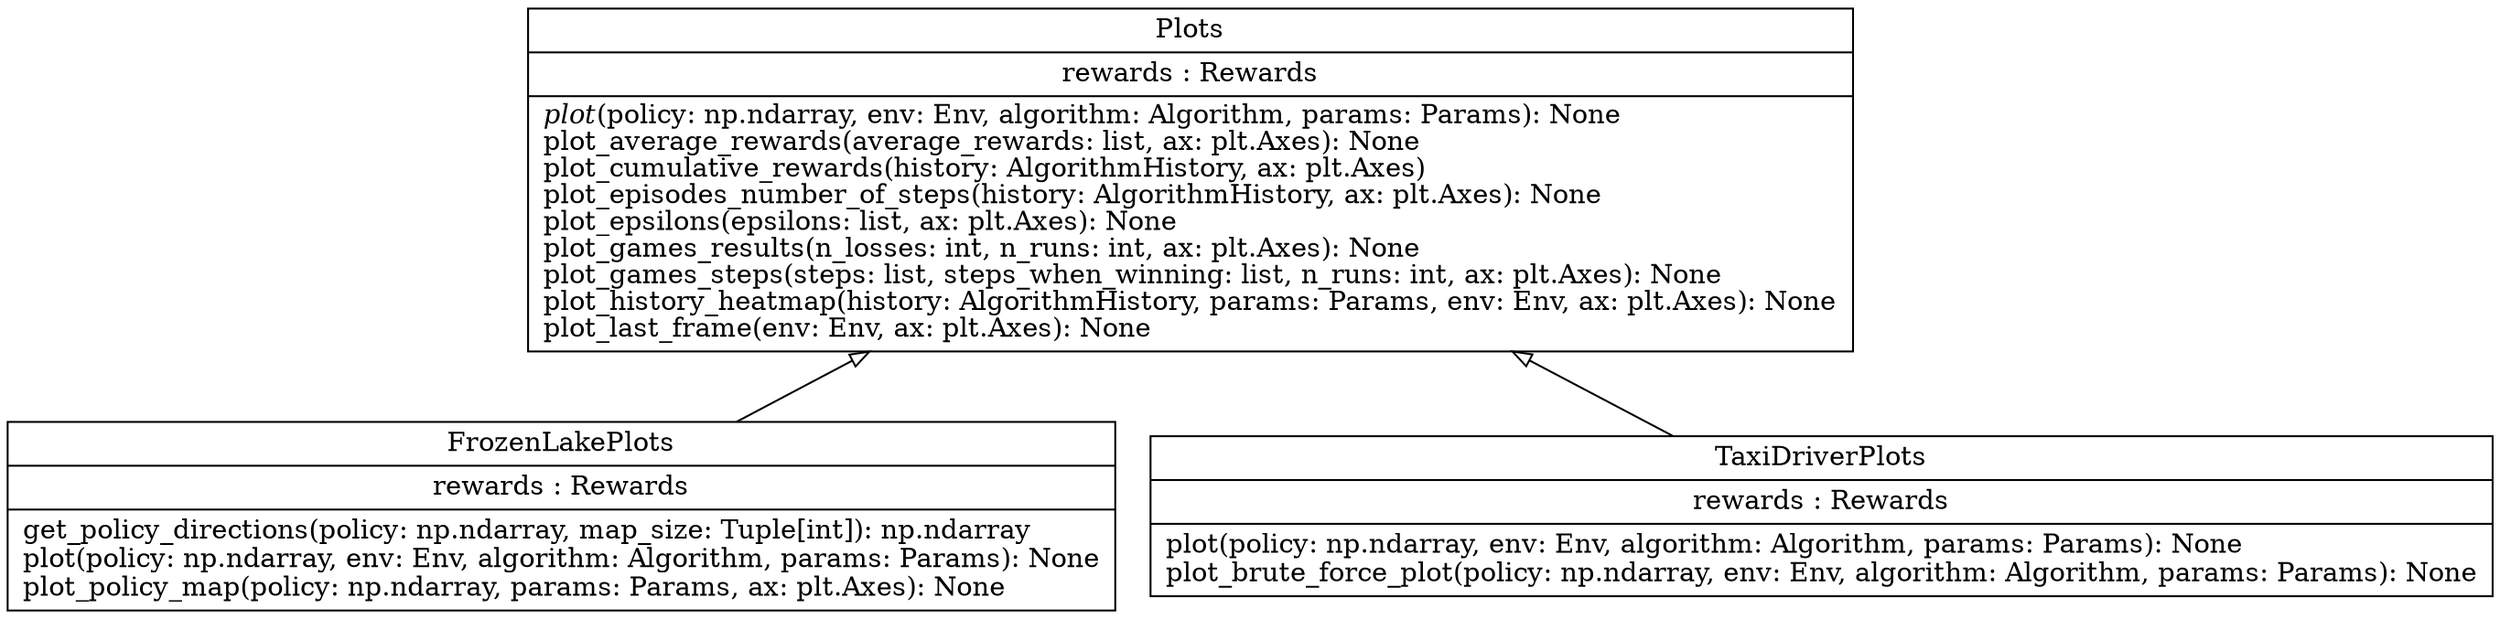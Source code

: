 digraph "classes" {
rankdir=BT
charset="utf-8"
"common.plots.FrozenLakePlots" [color="black", fontcolor="black", label=<{FrozenLakePlots|rewards : Rewards<br ALIGN="LEFT"/>|get_policy_directions(policy: np.ndarray, map_size: Tuple[int]): np.ndarray<br ALIGN="LEFT"/>plot(policy: np.ndarray, env: Env, algorithm: Algorithm, params: Params): None<br ALIGN="LEFT"/>plot_policy_map(policy: np.ndarray, params: Params, ax: plt.Axes): None<br ALIGN="LEFT"/>}>, shape="record", style="solid"];
"common.plots.Plots" [color="black", fontcolor="black", label=<{Plots|rewards : Rewards<br ALIGN="LEFT"/>|<I>plot</I>(policy: np.ndarray, env: Env, algorithm: Algorithm, params: Params): None<br ALIGN="LEFT"/>plot_average_rewards(average_rewards: list, ax: plt.Axes): None<br ALIGN="LEFT"/>plot_cumulative_rewards(history: AlgorithmHistory, ax: plt.Axes)<br ALIGN="LEFT"/>plot_episodes_number_of_steps(history: AlgorithmHistory, ax: plt.Axes): None<br ALIGN="LEFT"/>plot_epsilons(epsilons: list, ax: plt.Axes): None<br ALIGN="LEFT"/>plot_games_results(n_losses: int, n_runs: int, ax: plt.Axes): None<br ALIGN="LEFT"/>plot_games_steps(steps: list, steps_when_winning: list, n_runs: int, ax: plt.Axes): None<br ALIGN="LEFT"/>plot_history_heatmap(history: AlgorithmHistory, params: Params, env: Env, ax: plt.Axes): None<br ALIGN="LEFT"/>plot_last_frame(env: Env, ax: plt.Axes): None<br ALIGN="LEFT"/>}>, shape="record", style="solid"];
"common.plots.TaxiDriverPlots" [color="black", fontcolor="black", label=<{TaxiDriverPlots|rewards : Rewards<br ALIGN="LEFT"/>|plot(policy: np.ndarray, env: Env, algorithm: Algorithm, params: Params): None<br ALIGN="LEFT"/>plot_brute_force_plot(policy: np.ndarray, env: Env, algorithm: Algorithm, params: Params): None<br ALIGN="LEFT"/>}>, shape="record", style="solid"];
"common.plots.FrozenLakePlots" -> "common.plots.Plots" [arrowhead="empty", arrowtail="none"];
"common.plots.TaxiDriverPlots" -> "common.plots.Plots" [arrowhead="empty", arrowtail="none"];
}
